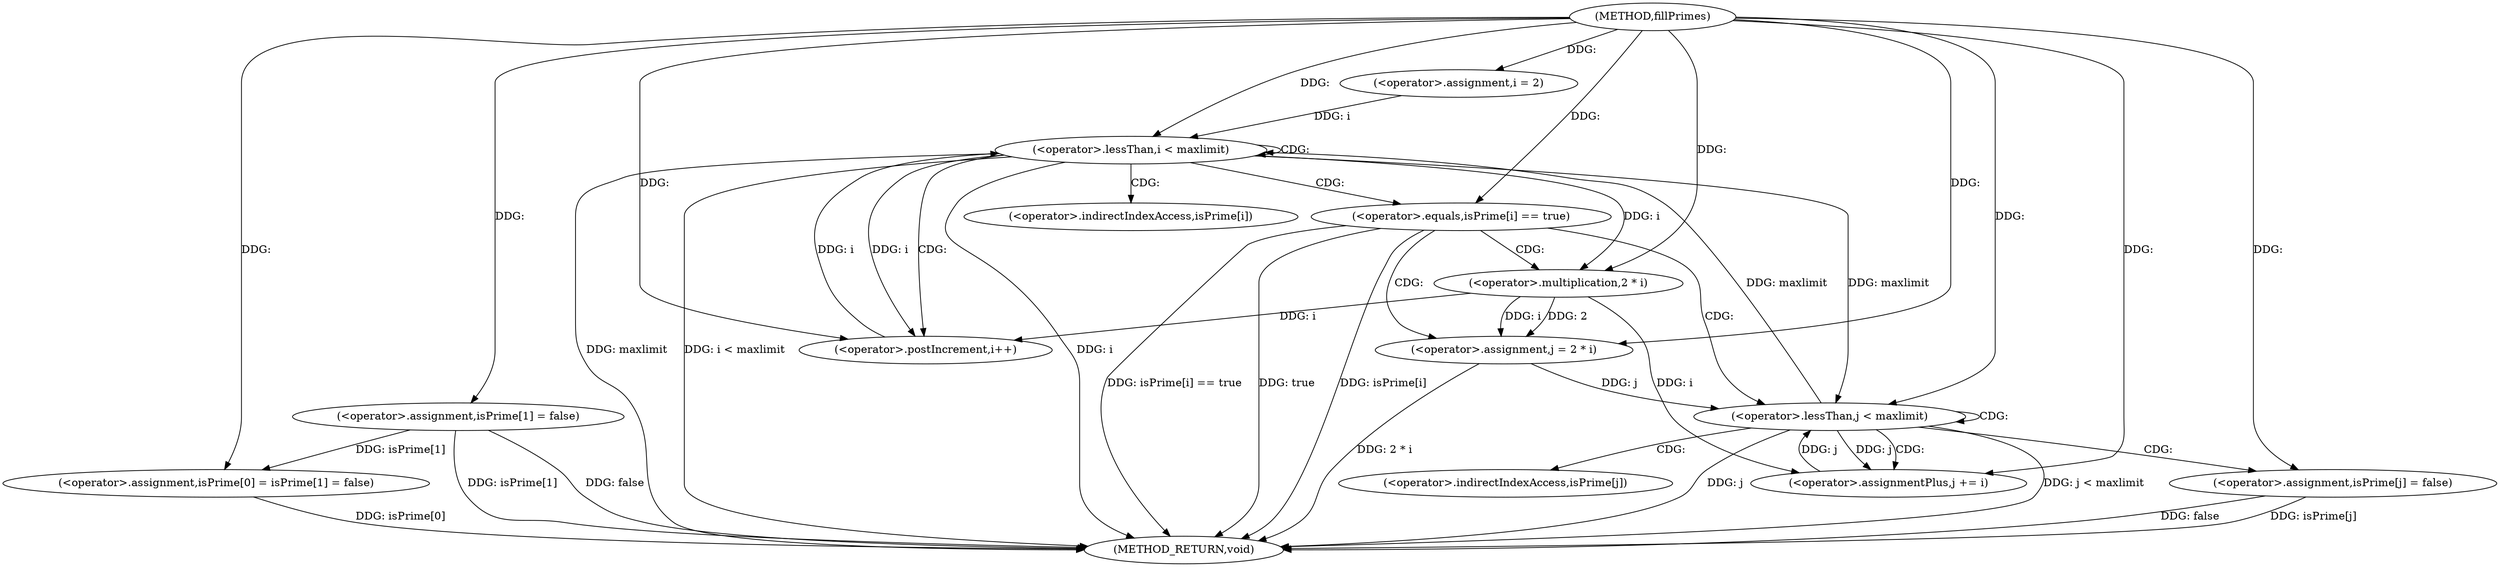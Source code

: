 digraph "fillPrimes" {  
"1000115" [label = "(METHOD,fillPrimes)" ]
"1000163" [label = "(METHOD_RETURN,void)" ]
"1000117" [label = "(<operator>.assignment,isPrime[0] = isPrime[1] = false)" ]
"1000128" [label = "(<operator>.assignment,i = 2)" ]
"1000131" [label = "(<operator>.lessThan,i < maxlimit)" ]
"1000134" [label = "(<operator>.postIncrement,i++)" ]
"1000121" [label = "(<operator>.assignment,isPrime[1] = false)" ]
"1000138" [label = "(<operator>.equals,isPrime[i] == true)" ]
"1000146" [label = "(<operator>.assignment,j = 2 * i)" ]
"1000151" [label = "(<operator>.lessThan,j < maxlimit)" ]
"1000154" [label = "(<operator>.assignmentPlus,j += i)" ]
"1000158" [label = "(<operator>.assignment,isPrime[j] = false)" ]
"1000148" [label = "(<operator>.multiplication,2 * i)" ]
"1000139" [label = "(<operator>.indirectIndexAccess,isPrime[i])" ]
"1000159" [label = "(<operator>.indirectIndexAccess,isPrime[j])" ]
  "1000117" -> "1000163"  [ label = "DDG: isPrime[0]"] 
  "1000121" -> "1000163"  [ label = "DDG: isPrime[1]"] 
  "1000121" -> "1000163"  [ label = "DDG: false"] 
  "1000131" -> "1000163"  [ label = "DDG: i"] 
  "1000131" -> "1000163"  [ label = "DDG: maxlimit"] 
  "1000131" -> "1000163"  [ label = "DDG: i < maxlimit"] 
  "1000138" -> "1000163"  [ label = "DDG: isPrime[i]"] 
  "1000138" -> "1000163"  [ label = "DDG: isPrime[i] == true"] 
  "1000146" -> "1000163"  [ label = "DDG: 2 * i"] 
  "1000151" -> "1000163"  [ label = "DDG: j"] 
  "1000151" -> "1000163"  [ label = "DDG: j < maxlimit"] 
  "1000158" -> "1000163"  [ label = "DDG: isPrime[j]"] 
  "1000158" -> "1000163"  [ label = "DDG: false"] 
  "1000138" -> "1000163"  [ label = "DDG: true"] 
  "1000121" -> "1000117"  [ label = "DDG: isPrime[1]"] 
  "1000115" -> "1000117"  [ label = "DDG: "] 
  "1000115" -> "1000128"  [ label = "DDG: "] 
  "1000115" -> "1000121"  [ label = "DDG: "] 
  "1000128" -> "1000131"  [ label = "DDG: i"] 
  "1000134" -> "1000131"  [ label = "DDG: i"] 
  "1000115" -> "1000131"  [ label = "DDG: "] 
  "1000151" -> "1000131"  [ label = "DDG: maxlimit"] 
  "1000131" -> "1000134"  [ label = "DDG: i"] 
  "1000148" -> "1000134"  [ label = "DDG: i"] 
  "1000115" -> "1000134"  [ label = "DDG: "] 
  "1000115" -> "1000138"  [ label = "DDG: "] 
  "1000148" -> "1000146"  [ label = "DDG: i"] 
  "1000148" -> "1000146"  [ label = "DDG: 2"] 
  "1000148" -> "1000154"  [ label = "DDG: i"] 
  "1000115" -> "1000154"  [ label = "DDG: "] 
  "1000115" -> "1000146"  [ label = "DDG: "] 
  "1000146" -> "1000151"  [ label = "DDG: j"] 
  "1000154" -> "1000151"  [ label = "DDG: j"] 
  "1000115" -> "1000151"  [ label = "DDG: "] 
  "1000131" -> "1000151"  [ label = "DDG: maxlimit"] 
  "1000151" -> "1000154"  [ label = "DDG: j"] 
  "1000115" -> "1000158"  [ label = "DDG: "] 
  "1000115" -> "1000148"  [ label = "DDG: "] 
  "1000131" -> "1000148"  [ label = "DDG: i"] 
  "1000131" -> "1000131"  [ label = "CDG: "] 
  "1000131" -> "1000139"  [ label = "CDG: "] 
  "1000131" -> "1000138"  [ label = "CDG: "] 
  "1000131" -> "1000134"  [ label = "CDG: "] 
  "1000138" -> "1000151"  [ label = "CDG: "] 
  "1000138" -> "1000148"  [ label = "CDG: "] 
  "1000138" -> "1000146"  [ label = "CDG: "] 
  "1000151" -> "1000159"  [ label = "CDG: "] 
  "1000151" -> "1000158"  [ label = "CDG: "] 
  "1000151" -> "1000154"  [ label = "CDG: "] 
  "1000151" -> "1000151"  [ label = "CDG: "] 
}
